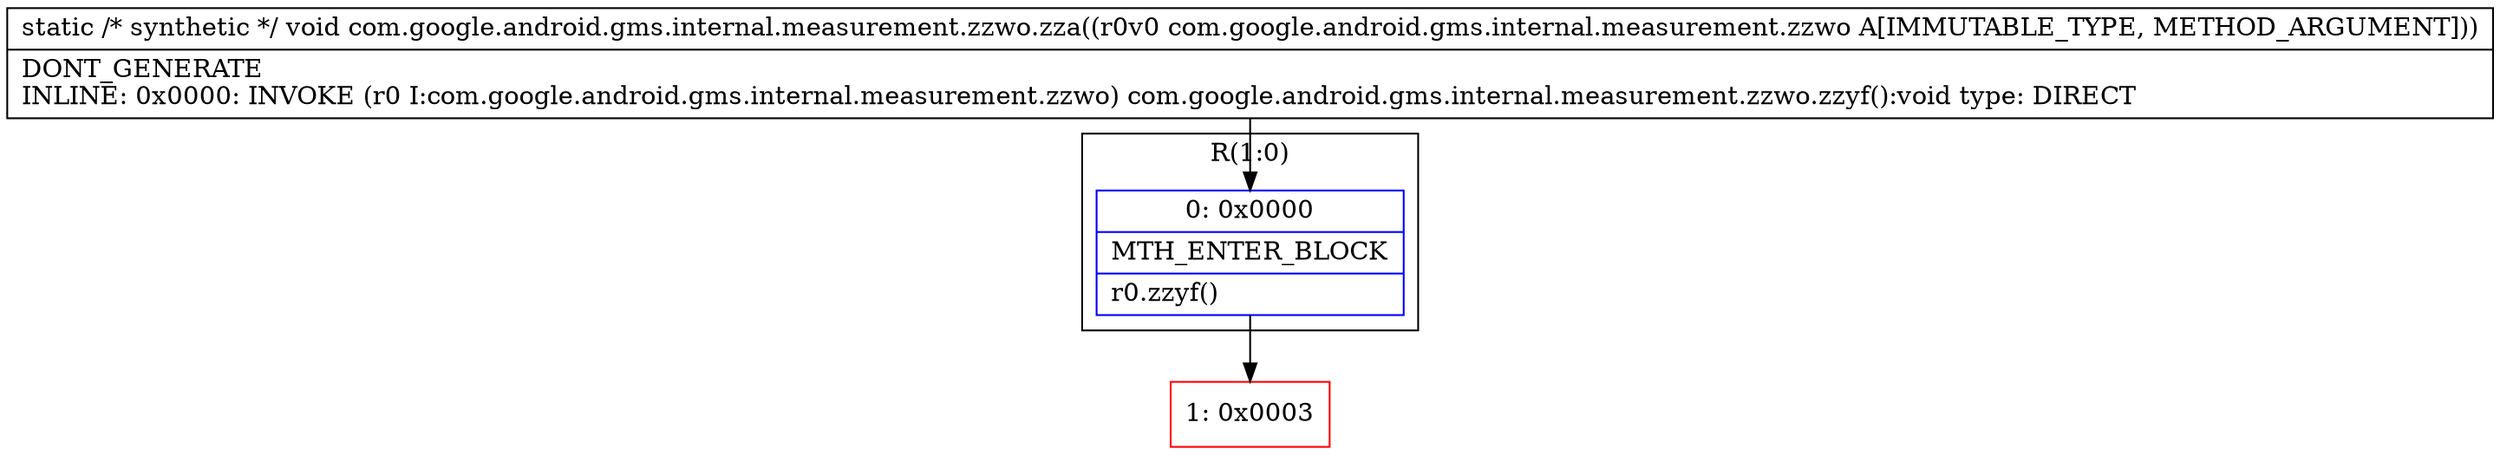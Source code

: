 digraph "CFG forcom.google.android.gms.internal.measurement.zzwo.zza(Lcom\/google\/android\/gms\/internal\/measurement\/zzwo;)V" {
subgraph cluster_Region_1729298924 {
label = "R(1:0)";
node [shape=record,color=blue];
Node_0 [shape=record,label="{0\:\ 0x0000|MTH_ENTER_BLOCK\l|r0.zzyf()\l}"];
}
Node_1 [shape=record,color=red,label="{1\:\ 0x0003}"];
MethodNode[shape=record,label="{static \/* synthetic *\/ void com.google.android.gms.internal.measurement.zzwo.zza((r0v0 com.google.android.gms.internal.measurement.zzwo A[IMMUTABLE_TYPE, METHOD_ARGUMENT]))  | DONT_GENERATE\lINLINE: 0x0000: INVOKE  (r0 I:com.google.android.gms.internal.measurement.zzwo) com.google.android.gms.internal.measurement.zzwo.zzyf():void type: DIRECT\l}"];
MethodNode -> Node_0;
Node_0 -> Node_1;
}

